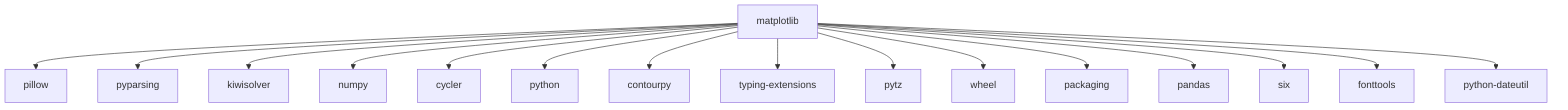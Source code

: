 graph TD
    matplotlib --> pillow
    matplotlib --> pyparsing
    matplotlib --> kiwisolver
    matplotlib --> numpy
    matplotlib --> cycler
    matplotlib --> python
    matplotlib --> contourpy
    matplotlib --> typing-extensions
    matplotlib --> pytz
    matplotlib --> wheel
    matplotlib --> packaging
    matplotlib --> pandas
    matplotlib --> six
    matplotlib --> fonttools
    matplotlib --> python-dateutil